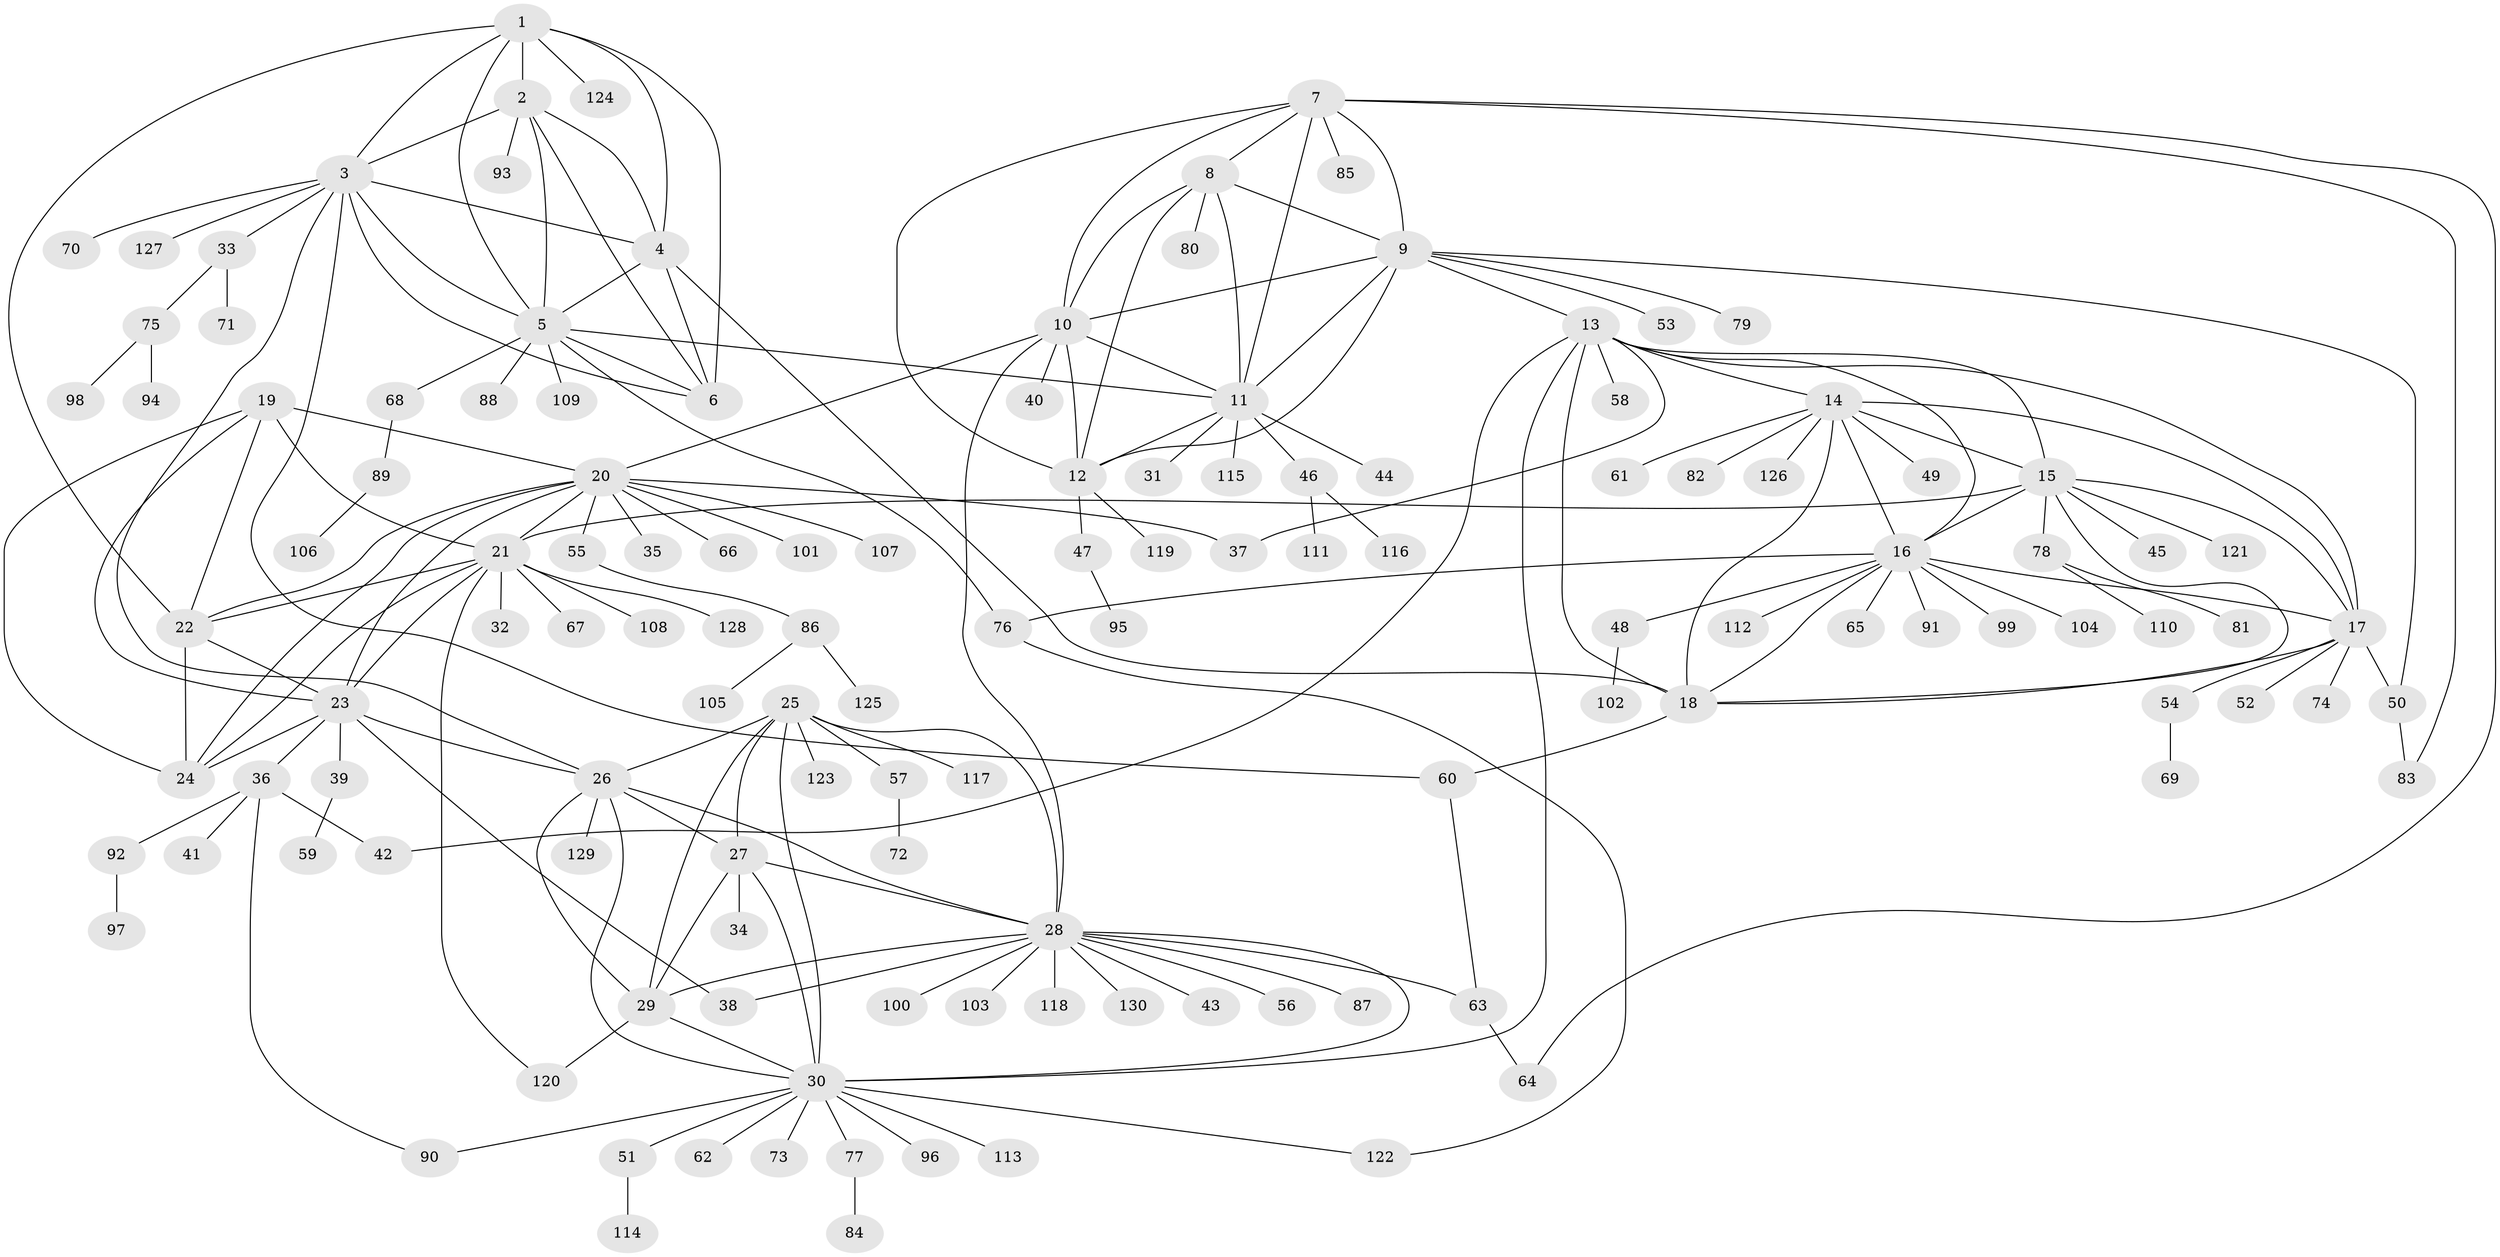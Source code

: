 // coarse degree distribution, {8: 0.05, 3: 0.125, 5: 0.075, 4: 0.025, 1: 0.55, 6: 0.025, 7: 0.05, 2: 0.05, 12: 0.05}
// Generated by graph-tools (version 1.1) at 2025/37/03/04/25 23:37:47]
// undirected, 130 vertices, 197 edges
graph export_dot {
  node [color=gray90,style=filled];
  1;
  2;
  3;
  4;
  5;
  6;
  7;
  8;
  9;
  10;
  11;
  12;
  13;
  14;
  15;
  16;
  17;
  18;
  19;
  20;
  21;
  22;
  23;
  24;
  25;
  26;
  27;
  28;
  29;
  30;
  31;
  32;
  33;
  34;
  35;
  36;
  37;
  38;
  39;
  40;
  41;
  42;
  43;
  44;
  45;
  46;
  47;
  48;
  49;
  50;
  51;
  52;
  53;
  54;
  55;
  56;
  57;
  58;
  59;
  60;
  61;
  62;
  63;
  64;
  65;
  66;
  67;
  68;
  69;
  70;
  71;
  72;
  73;
  74;
  75;
  76;
  77;
  78;
  79;
  80;
  81;
  82;
  83;
  84;
  85;
  86;
  87;
  88;
  89;
  90;
  91;
  92;
  93;
  94;
  95;
  96;
  97;
  98;
  99;
  100;
  101;
  102;
  103;
  104;
  105;
  106;
  107;
  108;
  109;
  110;
  111;
  112;
  113;
  114;
  115;
  116;
  117;
  118;
  119;
  120;
  121;
  122;
  123;
  124;
  125;
  126;
  127;
  128;
  129;
  130;
  1 -- 2;
  1 -- 3;
  1 -- 4;
  1 -- 5;
  1 -- 6;
  1 -- 22;
  1 -- 124;
  2 -- 3;
  2 -- 4;
  2 -- 5;
  2 -- 6;
  2 -- 93;
  3 -- 4;
  3 -- 5;
  3 -- 6;
  3 -- 26;
  3 -- 33;
  3 -- 60;
  3 -- 70;
  3 -- 127;
  4 -- 5;
  4 -- 6;
  4 -- 18;
  5 -- 6;
  5 -- 11;
  5 -- 68;
  5 -- 76;
  5 -- 88;
  5 -- 109;
  7 -- 8;
  7 -- 9;
  7 -- 10;
  7 -- 11;
  7 -- 12;
  7 -- 64;
  7 -- 83;
  7 -- 85;
  8 -- 9;
  8 -- 10;
  8 -- 11;
  8 -- 12;
  8 -- 80;
  9 -- 10;
  9 -- 11;
  9 -- 12;
  9 -- 13;
  9 -- 50;
  9 -- 53;
  9 -- 79;
  10 -- 11;
  10 -- 12;
  10 -- 20;
  10 -- 28;
  10 -- 40;
  11 -- 12;
  11 -- 31;
  11 -- 44;
  11 -- 46;
  11 -- 115;
  12 -- 47;
  12 -- 119;
  13 -- 14;
  13 -- 15;
  13 -- 16;
  13 -- 17;
  13 -- 18;
  13 -- 30;
  13 -- 37;
  13 -- 42;
  13 -- 58;
  14 -- 15;
  14 -- 16;
  14 -- 17;
  14 -- 18;
  14 -- 49;
  14 -- 61;
  14 -- 82;
  14 -- 126;
  15 -- 16;
  15 -- 17;
  15 -- 18;
  15 -- 21;
  15 -- 45;
  15 -- 78;
  15 -- 121;
  16 -- 17;
  16 -- 18;
  16 -- 48;
  16 -- 65;
  16 -- 76;
  16 -- 91;
  16 -- 99;
  16 -- 104;
  16 -- 112;
  17 -- 18;
  17 -- 50;
  17 -- 52;
  17 -- 54;
  17 -- 74;
  18 -- 60;
  19 -- 20;
  19 -- 21;
  19 -- 22;
  19 -- 23;
  19 -- 24;
  20 -- 21;
  20 -- 22;
  20 -- 23;
  20 -- 24;
  20 -- 35;
  20 -- 37;
  20 -- 55;
  20 -- 66;
  20 -- 101;
  20 -- 107;
  21 -- 22;
  21 -- 23;
  21 -- 24;
  21 -- 32;
  21 -- 67;
  21 -- 108;
  21 -- 120;
  21 -- 128;
  22 -- 23;
  22 -- 24;
  23 -- 24;
  23 -- 26;
  23 -- 36;
  23 -- 38;
  23 -- 39;
  25 -- 26;
  25 -- 27;
  25 -- 28;
  25 -- 29;
  25 -- 30;
  25 -- 57;
  25 -- 117;
  25 -- 123;
  26 -- 27;
  26 -- 28;
  26 -- 29;
  26 -- 30;
  26 -- 129;
  27 -- 28;
  27 -- 29;
  27 -- 30;
  27 -- 34;
  28 -- 29;
  28 -- 30;
  28 -- 38;
  28 -- 43;
  28 -- 56;
  28 -- 63;
  28 -- 87;
  28 -- 100;
  28 -- 103;
  28 -- 118;
  28 -- 130;
  29 -- 30;
  29 -- 120;
  30 -- 51;
  30 -- 62;
  30 -- 73;
  30 -- 77;
  30 -- 90;
  30 -- 96;
  30 -- 113;
  30 -- 122;
  33 -- 71;
  33 -- 75;
  36 -- 41;
  36 -- 42;
  36 -- 90;
  36 -- 92;
  39 -- 59;
  46 -- 111;
  46 -- 116;
  47 -- 95;
  48 -- 102;
  50 -- 83;
  51 -- 114;
  54 -- 69;
  55 -- 86;
  57 -- 72;
  60 -- 63;
  63 -- 64;
  68 -- 89;
  75 -- 94;
  75 -- 98;
  76 -- 122;
  77 -- 84;
  78 -- 81;
  78 -- 110;
  86 -- 105;
  86 -- 125;
  89 -- 106;
  92 -- 97;
}
